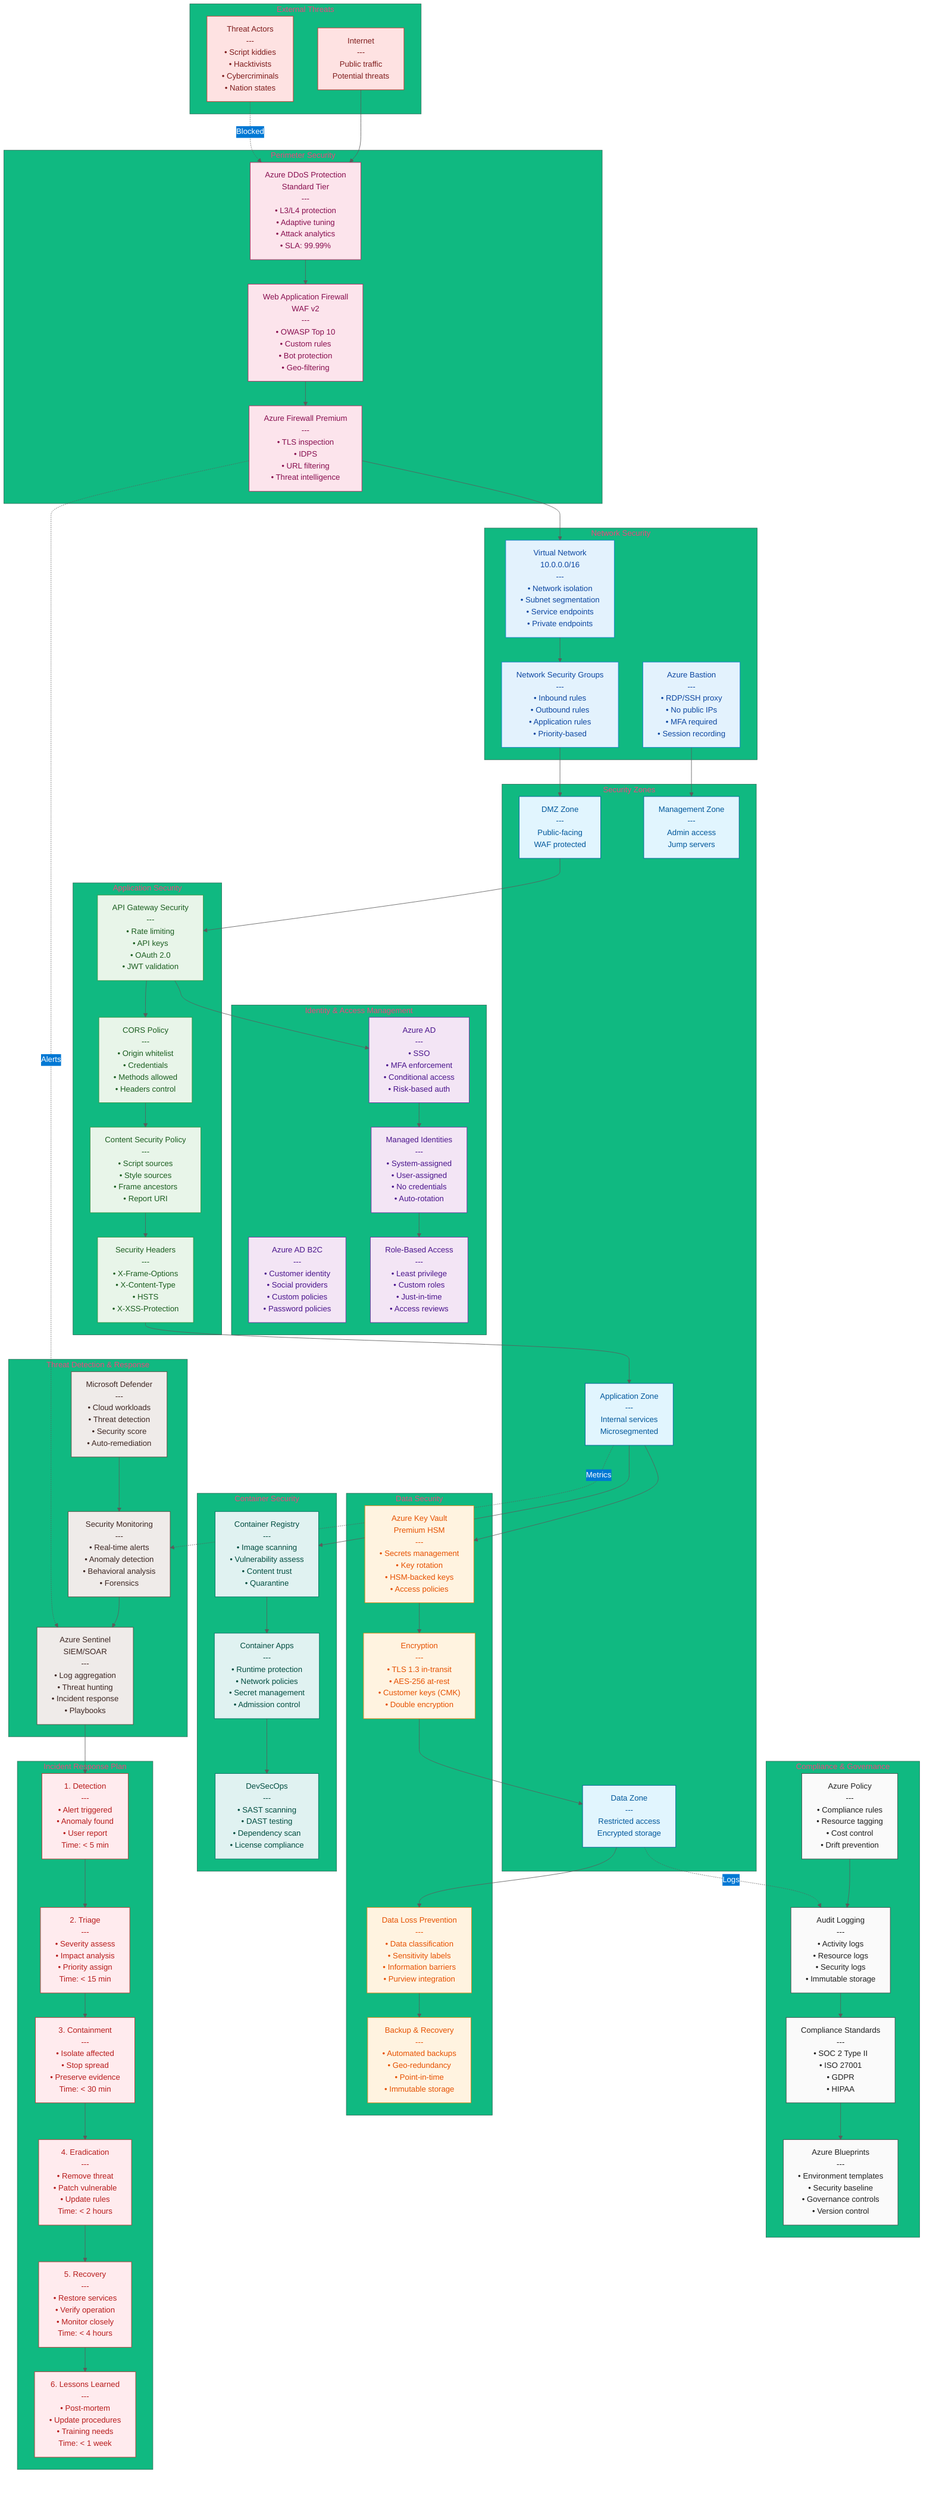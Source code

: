 %%{init: {'theme':'base', 'themeVariables': { 'primaryColor':'#ef4444', 'primaryTextColor':'#fff', 'primaryBorderColor':'#dc2626', 'lineColor':'#5c5c5c', 'secondaryColor':'#0078d4', 'tertiaryColor':'#10b981'}}}%%

graph TB
    subgraph "External Threats"
        internet["Internet<br/>---<br/>Public traffic<br/>Potential threats"]
        attacker["Threat Actors<br/>---<br/>• Script kiddies<br/>• Hacktivists<br/>• Cybercriminals<br/>• Nation states"]
    end

    subgraph "Perimeter Security"
        ddos["Azure DDoS Protection<br/>Standard Tier<br/>---<br/>• L3/L4 protection<br/>• Adaptive tuning<br/>• Attack analytics<br/>• SLA: 99.99%"]
        waf["Web Application Firewall<br/>WAF v2<br/>---<br/>• OWASP Top 10<br/>• Custom rules<br/>• Bot protection<br/>• Geo-filtering"]
        fw["Azure Firewall Premium<br/>---<br/>• TLS inspection<br/>• IDPS<br/>• URL filtering<br/>• Threat intelligence"]
    end

    subgraph "Network Security"
        vnet["Virtual Network<br/>10.0.0.0/16<br/>---<br/>• Network isolation<br/>• Subnet segmentation<br/>• Service endpoints<br/>• Private endpoints"]
        nsg["Network Security Groups<br/>---<br/>• Inbound rules<br/>• Outbound rules<br/>• Application rules<br/>• Priority-based"]
        bastion["Azure Bastion<br/>---<br/>• RDP/SSH proxy<br/>• No public IPs<br/>• MFA required<br/>• Session recording"]
    end

    subgraph "Identity & Access Management"
        aad["Azure AD<br/>---<br/>• SSO<br/>• MFA enforcement<br/>• Conditional access<br/>• Risk-based auth"]
        b2c["Azure AD B2C<br/>---<br/>• Customer identity<br/>• Social providers<br/>• Custom policies<br/>• Password policies"]
        msi["Managed Identities<br/>---<br/>• System-assigned<br/>• User-assigned<br/>• No credentials<br/>• Auto-rotation"]
        rbac["Role-Based Access<br/>---<br/>• Least privilege<br/>• Custom roles<br/>• Just-in-time<br/>• Access reviews"]
    end

    subgraph "Application Security"
        apigw["API Gateway Security<br/>---<br/>• Rate limiting<br/>• API keys<br/>• OAuth 2.0<br/>• JWT validation"]
        cors["CORS Policy<br/>---<br/>• Origin whitelist<br/>• Credentials<br/>• Methods allowed<br/>• Headers control"]
        csp["Content Security Policy<br/>---<br/>• Script sources<br/>• Style sources<br/>• Frame ancestors<br/>• Report URI"]
        headers["Security Headers<br/>---<br/>• X-Frame-Options<br/>• X-Content-Type<br/>• HSTS<br/>• X-XSS-Protection"]
    end

    subgraph "Data Security"
        kv["Azure Key Vault<br/>Premium HSM<br/>---<br/>• Secrets management<br/>• Key rotation<br/>• HSM-backed keys<br/>• Access policies"]
        encrypt["Encryption<br/>---<br/>• TLS 1.3 in-transit<br/>• AES-256 at-rest<br/>• Customer keys (CMK)<br/>• Double encryption"]
        dlp["Data Loss Prevention<br/>---<br/>• Data classification<br/>• Sensitivity labels<br/>• Information barriers<br/>• Purview integration"]
        backup["Backup & Recovery<br/>---<br/>• Automated backups<br/>• Geo-redundancy<br/>• Point-in-time<br/>• Immutable storage"]
    end

    subgraph "Container Security"
        acr["Container Registry<br/>---<br/>• Image scanning<br/>• Vulnerability assess<br/>• Content trust<br/>• Quarantine"]
        aca["Container Apps<br/>---<br/>• Runtime protection<br/>• Network policies<br/>• Secret management<br/>• Admission control"]
        devsec["DevSecOps<br/>---<br/>• SAST scanning<br/>• DAST testing<br/>• Dependency scan<br/>• License compliance"]
    end

    subgraph "Threat Detection & Response"
        defender["Microsoft Defender<br/>---<br/>• Cloud workloads<br/>• Threat detection<br/>• Security score<br/>• Auto-remediation"]
        sentinel["Azure Sentinel<br/>SIEM/SOAR<br/>---<br/>• Log aggregation<br/>• Threat hunting<br/>• Incident response<br/>• Playbooks"]
        monitor["Security Monitoring<br/>---<br/>• Real-time alerts<br/>• Anomaly detection<br/>• Behavioral analysis<br/>• Forensics"]
    end

    subgraph "Compliance & Governance"
        policy["Azure Policy<br/>---<br/>• Compliance rules<br/>• Resource tagging<br/>• Cost control<br/>• Drift prevention"]
        audit["Audit Logging<br/>---<br/>• Activity logs<br/>• Resource logs<br/>• Security logs<br/>• Immutable storage"]
        compliance["Compliance Standards<br/>---<br/>• SOC 2 Type II<br/>• ISO 27001<br/>• GDPR<br/>• HIPAA"]
        blueprint["Azure Blueprints<br/>---<br/>• Environment templates<br/>• Security baseline<br/>• Governance controls<br/>• Version control"]
    end

    subgraph "Security Zones"
        dmz["DMZ Zone<br/>---<br/>Public-facing<br/>WAF protected"]
        app["Application Zone<br/>---<br/>Internal services<br/>Microsegmented"]
        data["Data Zone<br/>---<br/>Restricted access<br/>Encrypted storage"]
        mgmt["Management Zone<br/>---<br/>Admin access<br/>Jump servers"]
    end

    subgraph "Incident Response Plan"
        detect["1. Detection<br/>---<br/>• Alert triggered<br/>• Anomaly found<br/>• User report<br/>Time: < 5 min"]
        triage["2. Triage<br/>---<br/>• Severity assess<br/>• Impact analysis<br/>• Priority assign<br/>Time: < 15 min"]
        contain["3. Containment<br/>---<br/>• Isolate affected<br/>• Stop spread<br/>• Preserve evidence<br/>Time: < 30 min"]
        eradicate["4. Eradication<br/>---<br/>• Remove threat<br/>• Patch vulnerable<br/>• Update rules<br/>Time: < 2 hours"]
        recover["5. Recovery<br/>---<br/>• Restore services<br/>• Verify operation<br/>• Monitor closely<br/>Time: < 4 hours"]
        lessons["6. Lessons Learned<br/>---<br/>• Post-mortem<br/>• Update procedures<br/>• Training needs<br/>Time: < 1 week"]
    end

    internet --> ddos
    attacker -.->|Blocked| ddos
    ddos --> waf
    waf --> fw
    fw --> vnet

    vnet --> nsg
    nsg --> dmz
    bastion --> mgmt

    dmz --> apigw
    apigw --> aad
    aad --> msi
    msi --> rbac

    apigw --> cors
    cors --> csp
    csp --> headers
    headers --> app

    app --> kv
    kv --> encrypt
    encrypt --> data
    data --> dlp
    dlp --> backup

    app --> acr
    acr --> aca
    aca --> devsec

    defender --> monitor
    monitor --> sentinel
    sentinel --> detect

    detect --> triage
    triage --> contain
    contain --> eradicate
    eradicate --> recover
    recover --> lessons

    policy --> audit
    audit --> compliance
    compliance --> blueprint

    data -.->|Logs| audit
    app -.->|Metrics| monitor
    fw -.->|Alerts| sentinel

    classDef threat fill:#fee2e2,stroke:#dc2626,color:#7f1d1d
    classDef perimeter fill:#fce4ec,stroke:#c2185b,color:#880e4f
    classDef network fill:#e3f2fd,stroke:#1976d2,color:#0d47a1
    classDef identity fill:#f3e5f5,stroke:#7b1fa2,color:#4a148c
    classDef app fill:#e8f5e9,stroke:#388e3c,color:#1b5e20
    classDef data fill:#fff3e0,stroke:#f57c00,color:#e65100
    classDef container fill:#e0f2f1,stroke:#00695c,color:#004d40
    classDef monitor fill:#efebe9,stroke:#5d4037,color:#3e2723
    classDef compliance fill:#fafafa,stroke:#424242,color:#212121
    classDef zone fill:#e1f5fe,stroke:#01579b,color:#01579b
    classDef incident fill:#ffebee,stroke:#c62828,color:#b71c1c

    class internet,attacker threat
    class ddos,waf,fw perimeter
    class vnet,nsg,bastion network
    class aad,b2c,msi,rbac identity
    class apigw,cors,csp,headers app
    class kv,encrypt,dlp,backup data
    class acr,aca,devsec container
    class defender,sentinel,monitor monitor
    class policy,audit,compliance,blueprint compliance
    class dmz,app,data,mgmt zone
    class detect,triage,contain,eradicate,recover,lessons incident